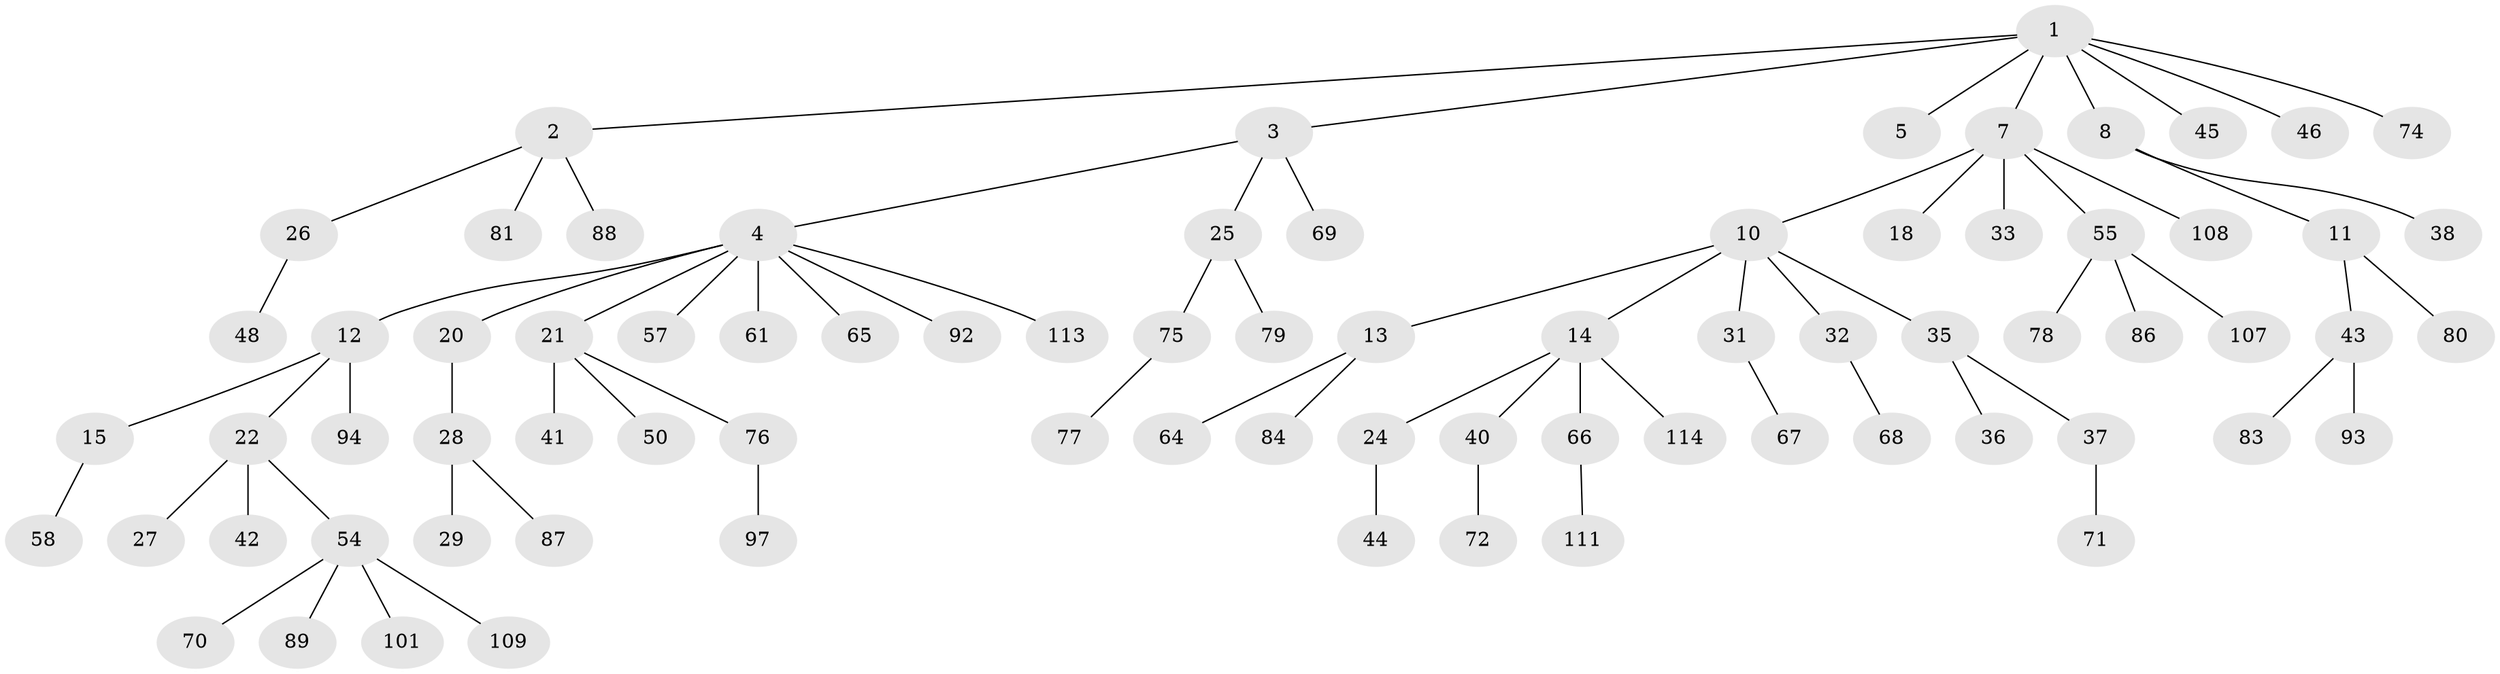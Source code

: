 // Generated by graph-tools (version 1.1) at 2025/52/02/27/25 19:52:11]
// undirected, 78 vertices, 77 edges
graph export_dot {
graph [start="1"]
  node [color=gray90,style=filled];
  1 [super="+6"];
  2 [super="+52"];
  3 [super="+47"];
  4 [super="+9"];
  5 [super="+19"];
  7;
  8 [super="+110"];
  10 [super="+17"];
  11 [super="+34"];
  12 [super="+62"];
  13 [super="+16"];
  14 [super="+59"];
  15 [super="+23"];
  18;
  20;
  21 [super="+39"];
  22 [super="+30"];
  24 [super="+60"];
  25 [super="+106"];
  26;
  27;
  28 [super="+73"];
  29;
  31 [super="+51"];
  32;
  33;
  35 [super="+90"];
  36;
  37;
  38 [super="+91"];
  40 [super="+49"];
  41;
  42 [super="+53"];
  43 [super="+112"];
  44;
  45;
  46;
  48 [super="+63"];
  50;
  54 [super="+82"];
  55 [super="+56"];
  57;
  58;
  61;
  64;
  65 [super="+98"];
  66 [super="+96"];
  67;
  68 [super="+100"];
  69;
  70;
  71 [super="+102"];
  72;
  74;
  75 [super="+99"];
  76 [super="+103"];
  77 [super="+95"];
  78;
  79;
  80 [super="+104"];
  81 [super="+105"];
  83;
  84 [super="+85"];
  86;
  87;
  88;
  89;
  92;
  93;
  94;
  97;
  101;
  107;
  108;
  109;
  111;
  113;
  114;
  1 -- 2;
  1 -- 3;
  1 -- 5;
  1 -- 7;
  1 -- 8;
  1 -- 46;
  1 -- 74;
  1 -- 45;
  2 -- 26;
  2 -- 81;
  2 -- 88;
  3 -- 4;
  3 -- 25;
  3 -- 69;
  4 -- 12;
  4 -- 20;
  4 -- 21;
  4 -- 57;
  4 -- 61;
  4 -- 113;
  4 -- 65;
  4 -- 92;
  7 -- 10;
  7 -- 18;
  7 -- 33;
  7 -- 55;
  7 -- 108;
  8 -- 11;
  8 -- 38;
  10 -- 13;
  10 -- 14;
  10 -- 32;
  10 -- 35;
  10 -- 31;
  11 -- 43;
  11 -- 80;
  12 -- 15;
  12 -- 22;
  12 -- 94;
  13 -- 64;
  13 -- 84;
  14 -- 24;
  14 -- 40;
  14 -- 66;
  14 -- 114;
  15 -- 58;
  20 -- 28;
  21 -- 50;
  21 -- 76;
  21 -- 41;
  22 -- 27;
  22 -- 42;
  22 -- 54;
  24 -- 44;
  25 -- 75;
  25 -- 79;
  26 -- 48;
  28 -- 29;
  28 -- 87;
  31 -- 67;
  32 -- 68;
  35 -- 36;
  35 -- 37;
  37 -- 71;
  40 -- 72;
  43 -- 83;
  43 -- 93;
  54 -- 70;
  54 -- 89;
  54 -- 101;
  54 -- 109;
  55 -- 86;
  55 -- 107;
  55 -- 78;
  66 -- 111;
  75 -- 77;
  76 -- 97;
}
